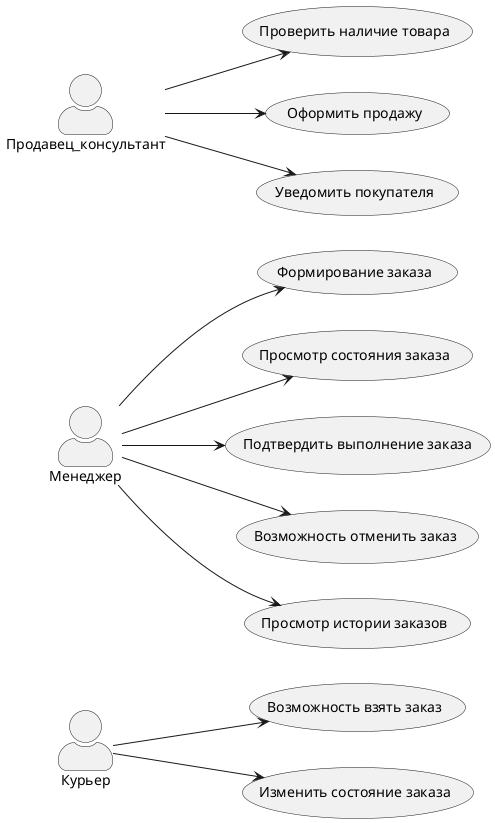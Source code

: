 @startuml consultant
left to right direction
skinparam actorStyle awesome

actor Курьер as courier
actor Менеджер as manager
actor Продавец_консультант as seller

seller --> (Проверить наличие товара)
seller --> (Оформить продажу)
seller --> (Уведомить покупателя)

manager --> (Формирование заказа)
manager --> (Просмотр состояния заказа)
manager --> (Подтвердить выполнение заказа)
manager --> (Возможность отменить заказ)
manager --> (Просмотр истории заказов)

courier --> (Возможность взять заказ)
courier --> (Изменить состояние заказа)

@enduml
